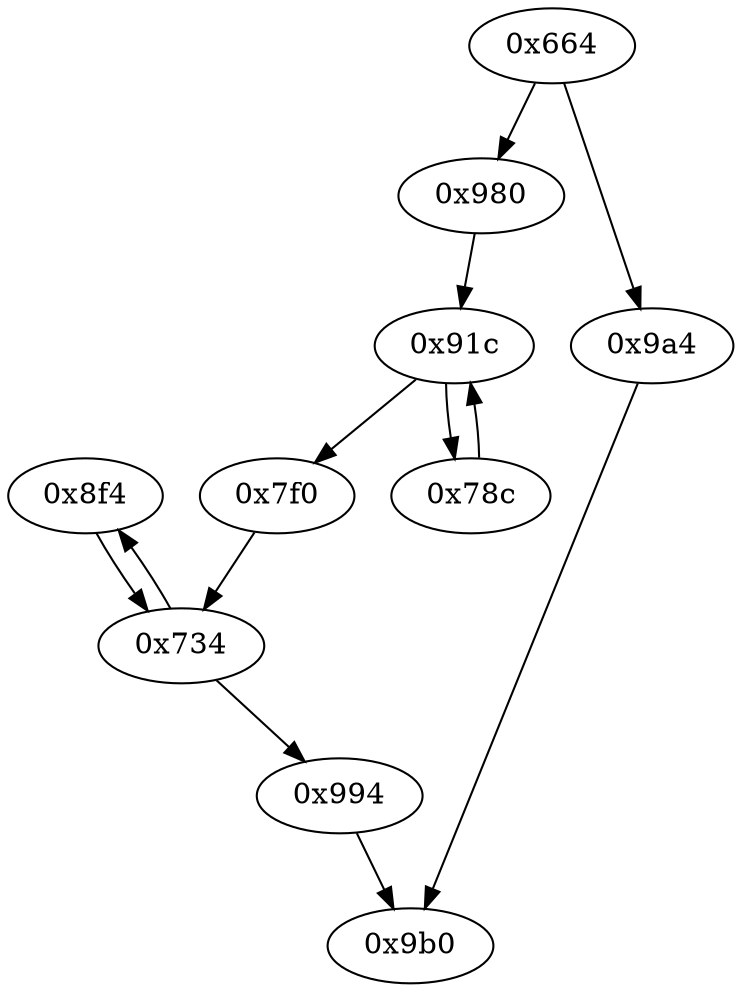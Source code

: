 strict digraph "" {
	graph ["edge"="{}",
		file="/Users/mark/Documents/deobfus-2019-ccs/ALL-CFG/basic-algorithms/quicksort/1636_recovered.dot",
		"graph"="{u'file': u'/Users/mark/Documents/deobfus-2019-ccs/ALL-CFG/basic-algorithms/quicksort/1636_recovered.dot'}",
		"node"="{u'opcode': u''}"
	];
	"0x8f4"	 [opcode="[u'ldr', u'ldr', u'ldr', u'bl', u'ldr', u'ldr', u'add', u'rsb', u'rsb', u'b']"];
	"0x734"	 [opcode="[u'str', u'ldr', u'ldr', u'ldr', u'ldr', u'cmp', u'mov', u'b']"];
	"0x8f4" -> "0x734";
	"0x980"	 [opcode="[u'str', u'mov', u'ldr', u'ldr', u'b']"];
	"0x91c"	 [opcode="[u'ldr', u'ldr', u'mov', u'str', u'ldr', u'ldr', u'sub', u'cmp', u'mul', u'mvn', u'mov', u'mvn', u'orr', u'mov', u'cmn', u'mov', \
u'teq', u'ldr', u'mov', u'cmn', u'mov', u'mov', u'cmp', u'mov', u'b']"];
	"0x980" -> "0x91c";
	"0x664"	 [opcode="[u'push', u'add', u'sub', u'str', u'ldr', u'cmp', u'add', u'ldr', u'ldr', u'str', u'ldr', u'ldr', u'str', u'sub', u'str', u'mov', \
u'ldr', u'ldr', u'ldr', u'str', u'ldr', u'str', u'ldr', u'str', u'ldr', u'str', u'ldr', u'add', u'str', u'ldr', u'add', u'str', \
u'b']"];
	"0x664" -> "0x980";
	"0x9a4"	 [opcode="[u'ldr', u'mov', u'b']"];
	"0x664" -> "0x9a4";
	"0x734" -> "0x8f4";
	"0x994"	 [opcode="[u'ldr', u'ldr', u'mov', u'b']"];
	"0x734" -> "0x994";
	"0x7f0"	 [opcode="[u'ldr', u'mov', u'mov', u'str', u'mov', u'ldr', u'bl', u'ldr', u'bl', u'ldr', u'add', u'b']"];
	"0x91c" -> "0x7f0";
	"0x78c"	 [opcode="[u'ldr', u'ldr', u'mov', u'ldr', u'ldrb', u'ldr', u'sub', u'str', u'ldr', u'ldr', u'sub', u'add', u'add', u'ldr', u'b']"];
	"0x91c" -> "0x78c";
	"0x7f0" -> "0x734";
	"0x9b0"	 [opcode="[u'ldr', u'ldr', u'ldr', u'ldr', u'sub', u'mov', u'sub', u'pop']"];
	"0x9a4" -> "0x9b0";
	"0x78c" -> "0x91c";
	"0x994" -> "0x9b0";
}
